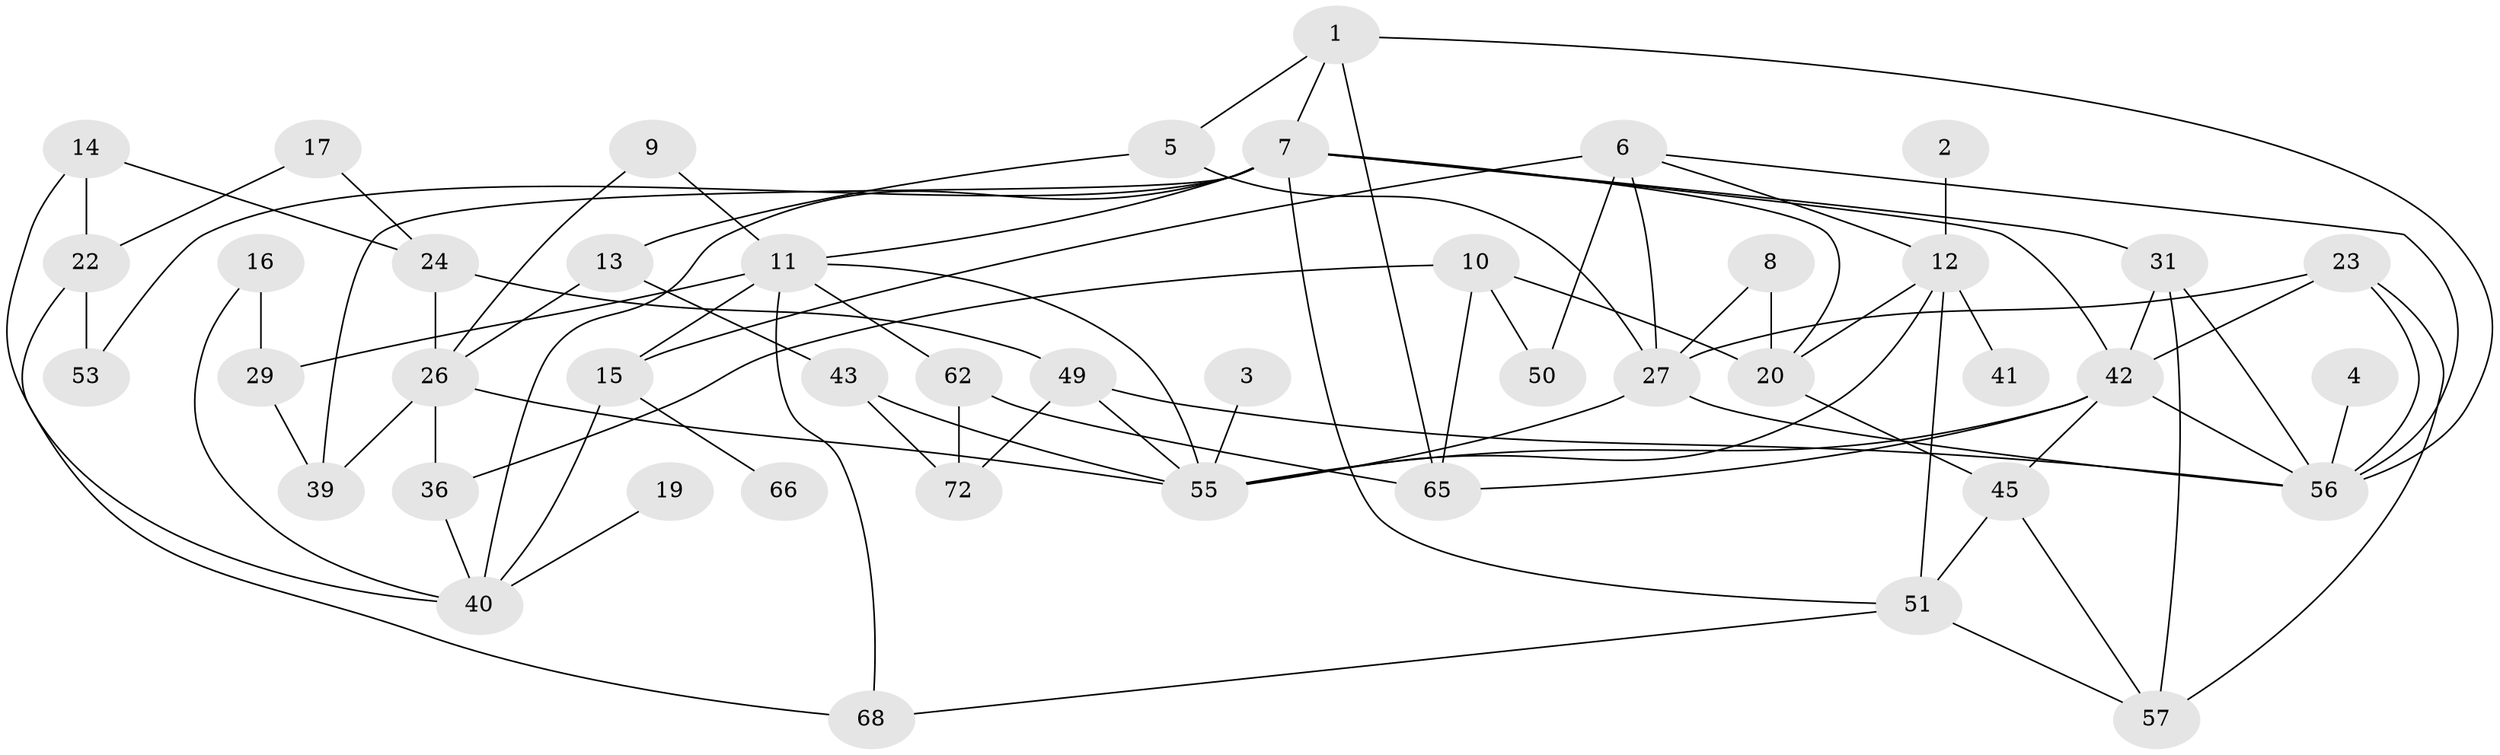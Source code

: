 // original degree distribution, {2: 0.24324324324324326, 1: 0.14864864864864866, 3: 0.24324324324324326, 5: 0.13513513513513514, 7: 0.013513513513513514, 4: 0.16216216216216217, 6: 0.04054054054054054, 8: 0.013513513513513514}
// Generated by graph-tools (version 1.1) at 2025/41/03/06/25 10:41:24]
// undirected, 45 vertices, 85 edges
graph export_dot {
graph [start="1"]
  node [color=gray90,style=filled];
  1 [super="+28"];
  2;
  3 [super="+33"];
  4;
  5;
  6 [super="+21"];
  7 [super="+44"];
  8 [super="+58"];
  9 [super="+18"];
  10 [super="+70"];
  11 [super="+30"];
  12 [super="+38"];
  13 [super="+25"];
  14 [super="+61"];
  15;
  16;
  17;
  19;
  20 [super="+32"];
  22 [super="+35"];
  23 [super="+37"];
  24 [super="+52"];
  26 [super="+46"];
  27 [super="+34"];
  29;
  31 [super="+48"];
  36;
  39 [super="+59"];
  40 [super="+69"];
  41 [super="+67"];
  42 [super="+71"];
  43 [super="+64"];
  45 [super="+47"];
  49 [super="+54"];
  50;
  51 [super="+73"];
  53;
  55 [super="+60"];
  56 [super="+63"];
  57;
  62;
  65 [super="+74"];
  66;
  68;
  72;
  1 -- 65;
  1 -- 56;
  1 -- 5;
  1 -- 7;
  2 -- 12;
  3 -- 55;
  4 -- 56;
  5 -- 27;
  5 -- 13;
  6 -- 12;
  6 -- 15;
  6 -- 50 [weight=2];
  6 -- 56;
  6 -- 27;
  7 -- 40;
  7 -- 42;
  7 -- 53;
  7 -- 51;
  7 -- 20;
  7 -- 39;
  7 -- 11;
  7 -- 31;
  8 -- 20;
  8 -- 27;
  9 -- 26;
  9 -- 11;
  10 -- 36;
  10 -- 50;
  10 -- 20;
  10 -- 65;
  11 -- 55;
  11 -- 68;
  11 -- 29;
  11 -- 62;
  11 -- 15;
  12 -- 20;
  12 -- 41;
  12 -- 51;
  12 -- 55;
  13 -- 43;
  13 -- 26;
  14 -- 24;
  14 -- 40;
  14 -- 22;
  15 -- 40;
  15 -- 66;
  16 -- 29;
  16 -- 40;
  17 -- 22;
  17 -- 24;
  19 -- 40;
  20 -- 45;
  22 -- 68;
  22 -- 53;
  23 -- 56;
  23 -- 57;
  23 -- 42;
  23 -- 27;
  24 -- 26;
  24 -- 49 [weight=2];
  26 -- 55;
  26 -- 36;
  26 -- 39;
  27 -- 55;
  27 -- 56;
  29 -- 39;
  31 -- 57;
  31 -- 42;
  31 -- 56;
  36 -- 40;
  42 -- 56;
  42 -- 45;
  42 -- 55;
  42 -- 65;
  43 -- 72;
  43 -- 55;
  45 -- 57;
  45 -- 51;
  49 -- 55;
  49 -- 72;
  49 -- 56;
  51 -- 57;
  51 -- 68;
  62 -- 72;
  62 -- 65;
}

